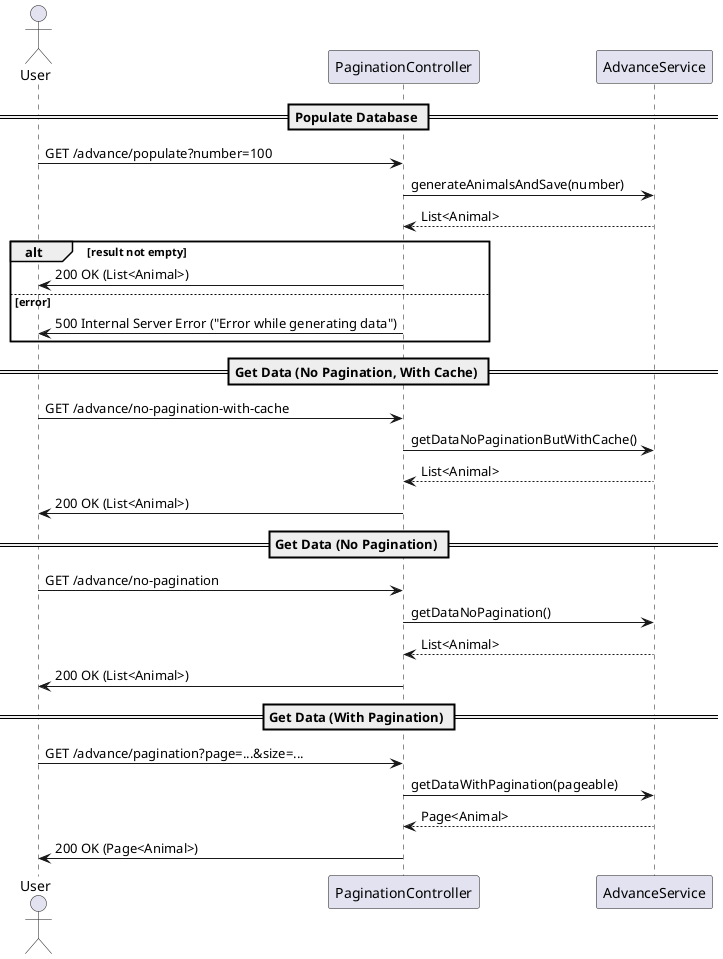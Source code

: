 @startuml
actor User
participant "PaginationController" as Controller
participant "AdvanceService" as Service

== Populate Database ==
User -> Controller: GET /advance/populate?number=100
Controller -> Service: generateAnimalsAndSave(number)
Service --> Controller: List<Animal>
alt result not empty
    Controller -> User: 200 OK (List<Animal>)
else error
    Controller -> User: 500 Internal Server Error ("Error while generating data")
end

== Get Data (No Pagination, With Cache) ==
User -> Controller: GET /advance/no-pagination-with-cache
Controller -> Service: getDataNoPaginationButWithCache()
Service --> Controller: List<Animal>
Controller -> User: 200 OK (List<Animal>)

== Get Data (No Pagination) ==
User -> Controller: GET /advance/no-pagination
Controller -> Service: getDataNoPagination()
Service --> Controller: List<Animal>
Controller -> User: 200 OK (List<Animal>)

== Get Data (With Pagination) ==
User -> Controller: GET /advance/pagination?page=...&size=...
Controller -> Service: getDataWithPagination(pageable)
Service --> Controller: Page<Animal>
Controller -> User: 200 OK (Page<Animal>)
@enduml